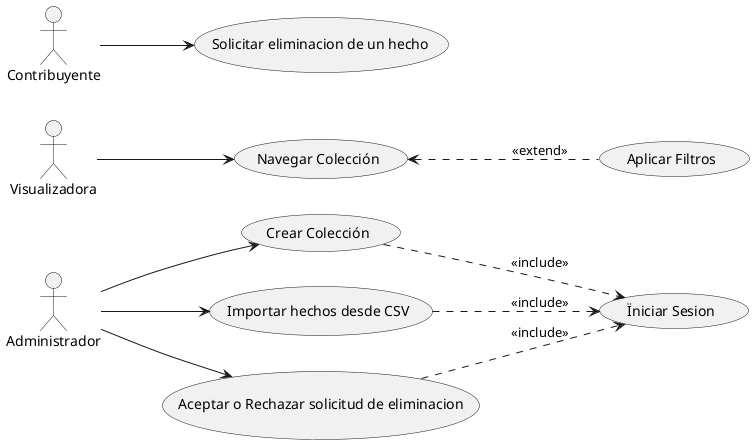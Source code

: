 @startuml
'https://plantuml.com/use-case-diagram
left to right direction

:Administrador: --> (Crear Colección)
:Administrador: --> (Importar hechos desde CSV)
:Administrador: --> (Aceptar o Rechazar solicitud de eliminacion)

:Visualizadora: --> (Navegar Colección)
(Navegar Colección) <.. (Aplicar Filtros) : <<extend>>

:Contribuyente: --> (Solicitar eliminacion de un hecho)

(Crear Colección) ..> (Ïniciar Sesion) : <<include>>
(Importar hechos desde CSV) ..> (Ïniciar Sesion) : <<include>>
(Aceptar o Rechazar solicitud de eliminacion) ..> (Ïniciar Sesion) : <<include>>









@enduml